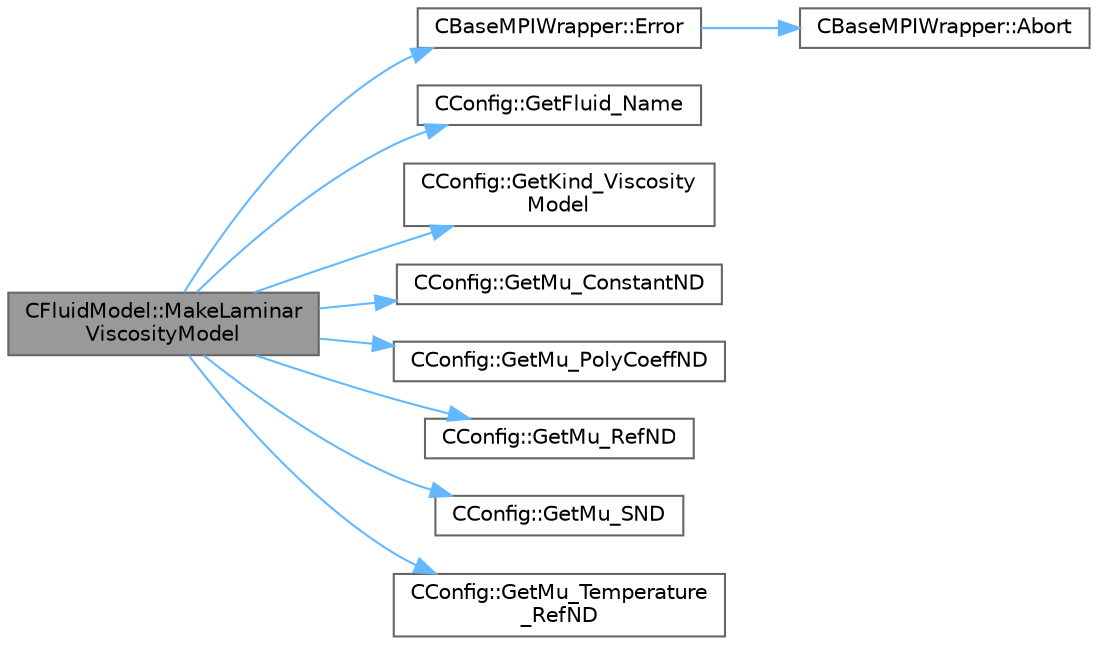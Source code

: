 digraph "CFluidModel::MakeLaminarViscosityModel"
{
 // LATEX_PDF_SIZE
  bgcolor="transparent";
  edge [fontname=Helvetica,fontsize=10,labelfontname=Helvetica,labelfontsize=10];
  node [fontname=Helvetica,fontsize=10,shape=box,height=0.2,width=0.4];
  rankdir="LR";
  Node1 [id="Node000001",label="CFluidModel::MakeLaminar\lViscosityModel",height=0.2,width=0.4,color="gray40", fillcolor="grey60", style="filled", fontcolor="black",tooltip="Instantiate the right type of viscosity model based on config."];
  Node1 -> Node2 [id="edge1_Node000001_Node000002",color="steelblue1",style="solid",tooltip=" "];
  Node2 [id="Node000002",label="CBaseMPIWrapper::Error",height=0.2,width=0.4,color="grey40", fillcolor="white", style="filled",URL="$classCBaseMPIWrapper.html#a04457c47629bda56704e6a8804833eeb",tooltip=" "];
  Node2 -> Node3 [id="edge2_Node000002_Node000003",color="steelblue1",style="solid",tooltip=" "];
  Node3 [id="Node000003",label="CBaseMPIWrapper::Abort",height=0.2,width=0.4,color="grey40", fillcolor="white", style="filled",URL="$classCBaseMPIWrapper.html#af7297d861dca86b45cf561b6ab642e8f",tooltip=" "];
  Node1 -> Node4 [id="edge3_Node000001_Node000004",color="steelblue1",style="solid",tooltip=" "];
  Node4 [id="Node000004",label="CConfig::GetFluid_Name",height=0.2,width=0.4,color="grey40", fillcolor="white", style="filled",URL="$classCConfig.html#abcea1b740b0b907b5db34c01de6e74d6",tooltip="Returns the name of the fluid we are using in CoolProp."];
  Node1 -> Node5 [id="edge4_Node000001_Node000005",color="steelblue1",style="solid",tooltip=" "];
  Node5 [id="Node000005",label="CConfig::GetKind_Viscosity\lModel",height=0.2,width=0.4,color="grey40", fillcolor="white", style="filled",URL="$classCConfig.html#a43b34c838ba25ed2030ee823025f8693",tooltip="Get the value of the viscosity model."];
  Node1 -> Node6 [id="edge5_Node000001_Node000006",color="steelblue1",style="solid",tooltip=" "];
  Node6 [id="Node000006",label="CConfig::GetMu_ConstantND",height=0.2,width=0.4,color="grey40", fillcolor="white", style="filled",URL="$classCConfig.html#afd7ee77c964a1f8788f381fa058abebb",tooltip="Get the value of the non-dimensional constant viscosity."];
  Node1 -> Node7 [id="edge6_Node000001_Node000007",color="steelblue1",style="solid",tooltip=" "];
  Node7 [id="Node000007",label="CConfig::GetMu_PolyCoeffND",height=0.2,width=0.4,color="grey40", fillcolor="white", style="filled",URL="$classCConfig.html#a9a44fef98ee07b7f0db7d272cfdf1647",tooltip="Get the temperature polynomial coefficient for viscosity."];
  Node1 -> Node8 [id="edge7_Node000001_Node000008",color="steelblue1",style="solid",tooltip=" "];
  Node8 [id="Node000008",label="CConfig::GetMu_RefND",height=0.2,width=0.4,color="grey40", fillcolor="white", style="filled",URL="$classCConfig.html#ad39a443e4e279629992ee5b0a28369d4",tooltip="Get the value of the non-dimensional reference viscosity for Sutherland model."];
  Node1 -> Node9 [id="edge8_Node000001_Node000009",color="steelblue1",style="solid",tooltip=" "];
  Node9 [id="Node000009",label="CConfig::GetMu_SND",height=0.2,width=0.4,color="grey40", fillcolor="white", style="filled",URL="$classCConfig.html#a749fbc1203269c6d558df3a15420e4d6",tooltip="Get the value of the non-dimensional reference S for Sutherland model."];
  Node1 -> Node10 [id="edge9_Node000001_Node000010",color="steelblue1",style="solid",tooltip=" "];
  Node10 [id="Node000010",label="CConfig::GetMu_Temperature\l_RefND",height=0.2,width=0.4,color="grey40", fillcolor="white", style="filled",URL="$classCConfig.html#a7f4cbbdfb39947eb017ecf426312c058",tooltip="Get the value of the non-dimensional reference temperature for Sutherland model."];
}
